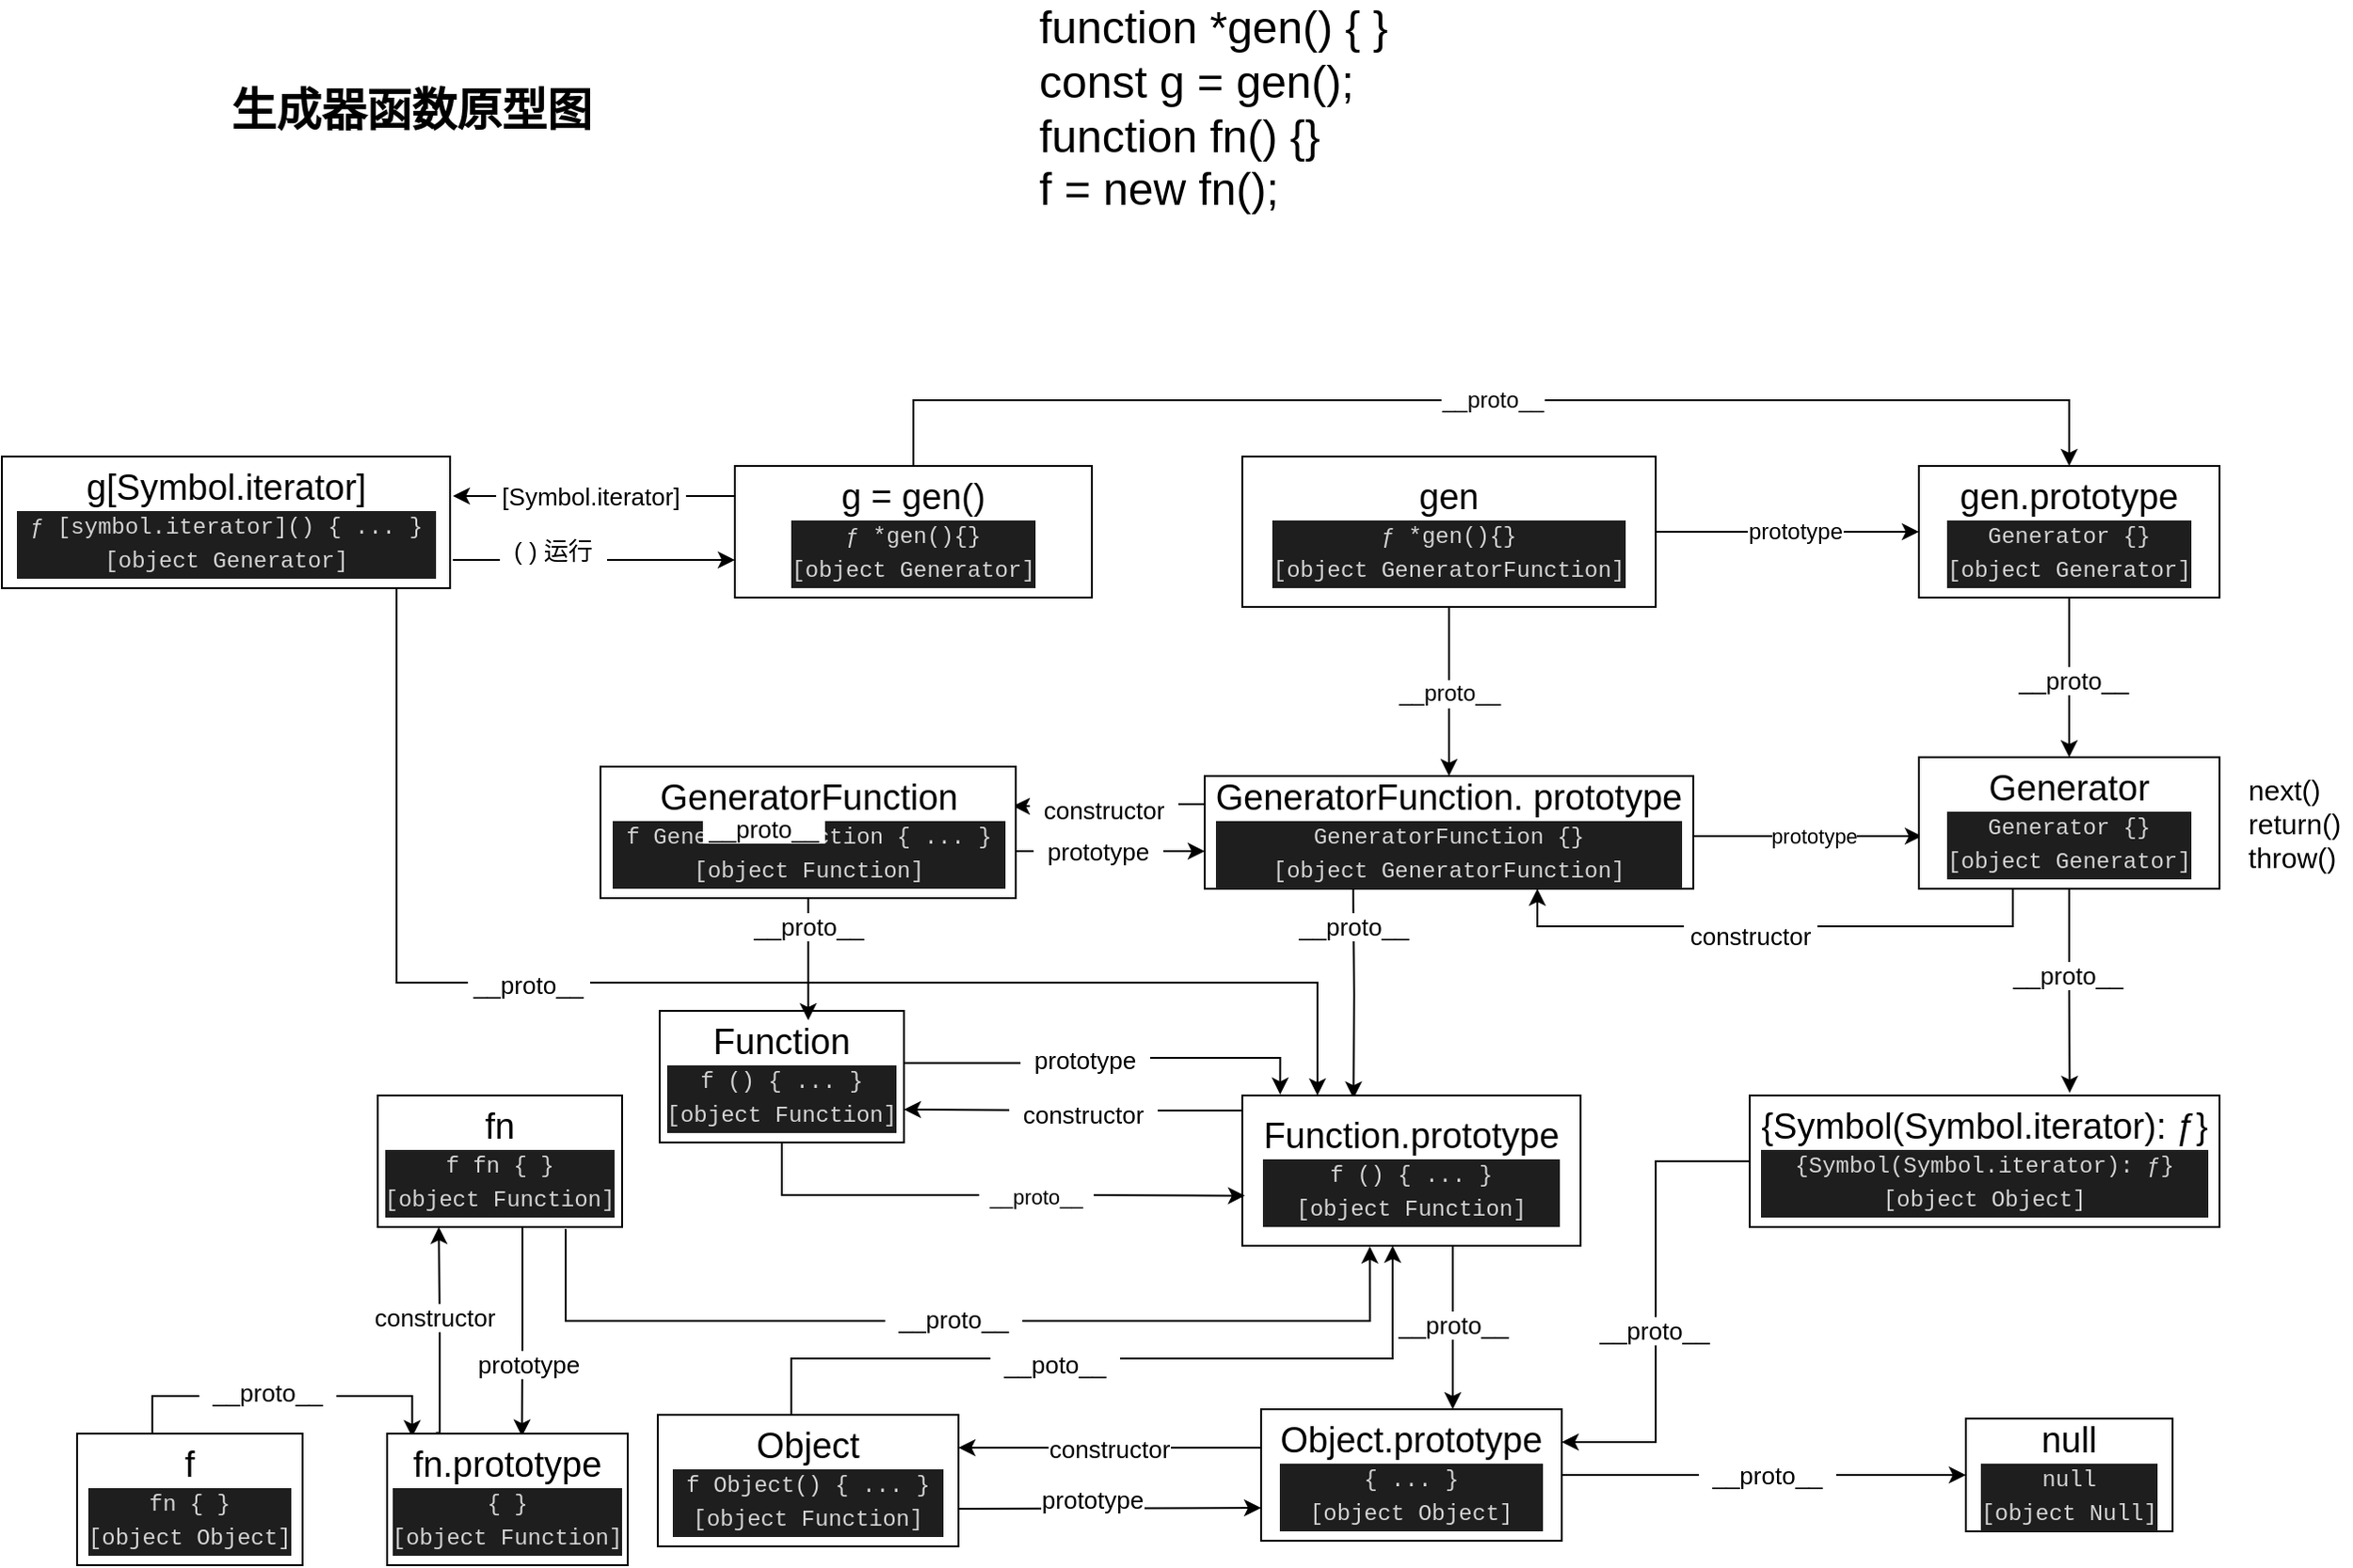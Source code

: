 <mxfile version="21.6.8" type="github">
  <diagram name="第 1 页" id="941iFahx69YeICXWEghH">
    <mxGraphModel dx="2602" dy="1068" grid="1" gridSize="10" guides="1" tooltips="1" connect="1" arrows="1" fold="1" page="1" pageScale="1" pageWidth="827" pageHeight="1169" math="0" shadow="0">
      <root>
        <mxCell id="0" />
        <mxCell id="1" parent="0" />
        <mxCell id="XWLTt_RECqJJCjPc9fA--6" style="edgeStyle=orthogonalEdgeStyle;rounded=0;orthogonalLoop=1;jettySize=auto;html=1;entryX=0;entryY=0.5;entryDx=0;entryDy=0;" parent="1" source="XWLTt_RECqJJCjPc9fA--1" target="XWLTt_RECqJJCjPc9fA--4" edge="1">
          <mxGeometry relative="1" as="geometry" />
        </mxCell>
        <mxCell id="XWLTt_RECqJJCjPc9fA--7" value="&lt;font style=&quot;font-size: 12px;&quot;&gt;prototype&lt;/font&gt;" style="edgeLabel;html=1;align=center;verticalAlign=middle;resizable=0;points=[];" parent="XWLTt_RECqJJCjPc9fA--6" vertex="1" connectable="0">
          <mxGeometry x="-0.137" relative="1" as="geometry">
            <mxPoint x="13" as="offset" />
          </mxGeometry>
        </mxCell>
        <mxCell id="XWLTt_RECqJJCjPc9fA--10" style="edgeStyle=orthogonalEdgeStyle;rounded=0;orthogonalLoop=1;jettySize=auto;html=1;" parent="1" source="XWLTt_RECqJJCjPc9fA--1" target="XWLTt_RECqJJCjPc9fA--9" edge="1">
          <mxGeometry relative="1" as="geometry" />
        </mxCell>
        <mxCell id="XWLTt_RECqJJCjPc9fA--11" value="&lt;font style=&quot;font-size: 12px;&quot;&gt;__proto__&lt;/font&gt;" style="edgeLabel;html=1;align=center;verticalAlign=middle;resizable=0;points=[];" parent="XWLTt_RECqJJCjPc9fA--10" vertex="1" connectable="0">
          <mxGeometry x="-0.273" y="-1" relative="1" as="geometry">
            <mxPoint x="1" y="13" as="offset" />
          </mxGeometry>
        </mxCell>
        <mxCell id="XWLTt_RECqJJCjPc9fA--1" value="&lt;font style=&quot;font-size: 19px;&quot;&gt;gen&lt;br&gt;&lt;div style=&quot;color: rgb(212, 212, 212); background-color: rgb(30, 30, 30); font-family: Menlo, Monaco, &amp;quot;Courier New&amp;quot;, monospace; font-size: 12px; line-height: 18px;&quot;&gt;ƒ *gen(){}&lt;/div&gt;&lt;/font&gt;&lt;div style=&quot;color: rgb(212, 212, 212); background-color: rgb(30, 30, 30); font-family: Menlo, Monaco, &amp;quot;Courier New&amp;quot;, monospace; line-height: 18px;&quot;&gt;&lt;font style=&quot;font-size: 12px;&quot;&gt;[object GeneratorFunction]&lt;/font&gt;&lt;/div&gt;" style="rounded=0;whiteSpace=wrap;html=1;" parent="1" vertex="1">
          <mxGeometry x="180" y="290" width="220" height="80" as="geometry" />
        </mxCell>
        <mxCell id="XWLTt_RECqJJCjPc9fA--67" style="edgeStyle=orthogonalEdgeStyle;rounded=0;orthogonalLoop=1;jettySize=auto;html=1;entryX=0.5;entryY=0;entryDx=0;entryDy=0;" parent="1" source="XWLTt_RECqJJCjPc9fA--4" target="XWLTt_RECqJJCjPc9fA--66" edge="1">
          <mxGeometry relative="1" as="geometry" />
        </mxCell>
        <mxCell id="XWLTt_RECqJJCjPc9fA--69" value="&lt;font style=&quot;font-size: 13px;&quot;&gt;__proto__&lt;/font&gt;" style="edgeLabel;html=1;align=center;verticalAlign=middle;resizable=0;points=[];" parent="XWLTt_RECqJJCjPc9fA--67" vertex="1" connectable="0">
          <mxGeometry x="0.022" y="2" relative="1" as="geometry">
            <mxPoint as="offset" />
          </mxGeometry>
        </mxCell>
        <mxCell id="XWLTt_RECqJJCjPc9fA--4" value="&lt;font style=&quot;font-size: 19px;&quot;&gt;gen.prototype&lt;br&gt;&lt;div style=&quot;color: rgb(212, 212, 212); background-color: rgb(30, 30, 30); font-family: Menlo, Monaco, &amp;quot;Courier New&amp;quot;, monospace; font-size: 12px; line-height: 18px;&quot;&gt;Generator&amp;nbsp;{}&lt;/div&gt;&lt;/font&gt;&lt;div style=&quot;color: rgb(212, 212, 212); background-color: rgb(30, 30, 30); font-family: Menlo, Monaco, &amp;quot;Courier New&amp;quot;, monospace; line-height: 18px;&quot;&gt;&lt;font style=&quot;font-size: 12px;&quot;&gt;[object Generator]&lt;/font&gt;&lt;/div&gt;" style="rounded=0;whiteSpace=wrap;html=1;" parent="1" vertex="1">
          <mxGeometry x="540" y="295" width="160" height="70" as="geometry" />
        </mxCell>
        <mxCell id="XWLTt_RECqJJCjPc9fA--51" style="edgeStyle=orthogonalEdgeStyle;rounded=0;orthogonalLoop=1;jettySize=auto;html=1;entryX=0.612;entryY=0.02;entryDx=0;entryDy=0;entryPerimeter=0;" parent="1" edge="1">
          <mxGeometry relative="1" as="geometry">
            <mxPoint x="239.0" y="520" as="sourcePoint" />
            <mxPoint x="239.16" y="631.6" as="targetPoint" />
          </mxGeometry>
        </mxCell>
        <mxCell id="XWLTt_RECqJJCjPc9fA--52" value="&lt;font style=&quot;font-size: 13px;&quot;&gt;__proto__&lt;/font&gt;" style="edgeLabel;html=1;align=center;verticalAlign=middle;resizable=0;points=[];" parent="XWLTt_RECqJJCjPc9fA--51" vertex="1" connectable="0">
          <mxGeometry x="-0.567" relative="1" as="geometry">
            <mxPoint y="-4" as="offset" />
          </mxGeometry>
        </mxCell>
        <mxCell id="XWLTt_RECqJJCjPc9fA--56" style="edgeStyle=orthogonalEdgeStyle;rounded=0;orthogonalLoop=1;jettySize=auto;html=1;exitX=0;exitY=0.25;exitDx=0;exitDy=0;" parent="1" source="XWLTt_RECqJJCjPc9fA--9" edge="1">
          <mxGeometry relative="1" as="geometry">
            <mxPoint x="184" y="476" as="sourcePoint" />
            <mxPoint x="58" y="476" as="targetPoint" />
          </mxGeometry>
        </mxCell>
        <mxCell id="XWLTt_RECqJJCjPc9fA--57" value="&lt;font style=&quot;font-size: 13px;&quot;&gt;&amp;nbsp; constructor&amp;nbsp;&amp;nbsp;&lt;/font&gt;" style="edgeLabel;html=1;align=center;verticalAlign=middle;resizable=0;points=[];" parent="XWLTt_RECqJJCjPc9fA--56" vertex="1" connectable="0">
          <mxGeometry x="0.074" y="1" relative="1" as="geometry">
            <mxPoint as="offset" />
          </mxGeometry>
        </mxCell>
        <mxCell id="XWLTt_RECqJJCjPc9fA--71" style="edgeStyle=orthogonalEdgeStyle;rounded=0;orthogonalLoop=1;jettySize=auto;html=1;entryX=0.01;entryY=0.6;entryDx=0;entryDy=0;entryPerimeter=0;" parent="1" source="XWLTt_RECqJJCjPc9fA--9" target="XWLTt_RECqJJCjPc9fA--66" edge="1">
          <mxGeometry relative="1" as="geometry">
            <mxPoint x="520" y="490" as="targetPoint" />
            <Array as="points">
              <mxPoint x="430" y="492" />
              <mxPoint x="430" y="492" />
            </Array>
          </mxGeometry>
        </mxCell>
        <mxCell id="XWLTt_RECqJJCjPc9fA--72" value="prototype" style="edgeLabel;html=1;align=center;verticalAlign=middle;resizable=0;points=[];" parent="XWLTt_RECqJJCjPc9fA--71" vertex="1" connectable="0">
          <mxGeometry x="0.044" relative="1" as="geometry">
            <mxPoint as="offset" />
          </mxGeometry>
        </mxCell>
        <mxCell id="XWLTt_RECqJJCjPc9fA--9" value="&lt;font style=&quot;font-size: 19px;&quot;&gt;GeneratorFunction.&amp;nbsp;prototype&lt;br&gt;&lt;div style=&quot;color: rgb(212, 212, 212); background-color: rgb(30, 30, 30); font-family: Menlo, Monaco, &amp;quot;Courier New&amp;quot;, monospace; font-size: 12px; line-height: 18px;&quot;&gt;&lt;div style=&quot;line-height: 18px;&quot;&gt;GeneratorFunction&amp;nbsp;{}&lt;/div&gt;&lt;/div&gt;&lt;/font&gt;&lt;div style=&quot;color: rgb(212, 212, 212); background-color: rgb(30, 30, 30); font-family: Menlo, Monaco, &amp;quot;Courier New&amp;quot;, monospace; line-height: 18px;&quot;&gt;&lt;font style=&quot;font-size: 12px;&quot;&gt;[object GeneratorFunction]&lt;/font&gt;&lt;/div&gt;" style="rounded=0;whiteSpace=wrap;html=1;" parent="1" vertex="1">
          <mxGeometry x="160" y="460" width="260" height="60" as="geometry" />
        </mxCell>
        <mxCell id="XWLTt_RECqJJCjPc9fA--13" value="&lt;font style=&quot;font-size: 12px;&quot;&gt;__proto__&lt;/font&gt;" style="edgeStyle=orthogonalEdgeStyle;rounded=0;orthogonalLoop=1;jettySize=auto;html=1;entryX=0.5;entryY=0;entryDx=0;entryDy=0;exitX=0.5;exitY=0;exitDx=0;exitDy=0;" parent="1" source="XWLTt_RECqJJCjPc9fA--12" target="XWLTt_RECqJJCjPc9fA--4" edge="1">
          <mxGeometry relative="1" as="geometry">
            <Array as="points">
              <mxPoint x="5" y="260" />
              <mxPoint x="620" y="260" />
            </Array>
          </mxGeometry>
        </mxCell>
        <mxCell id="sGgiayyM3UHPCmAd2KGd-4" style="edgeStyle=orthogonalEdgeStyle;rounded=0;orthogonalLoop=1;jettySize=auto;html=1;" edge="1" parent="1">
          <mxGeometry relative="1" as="geometry">
            <mxPoint x="-90" y="311" as="sourcePoint" />
            <mxPoint x="-240" y="311" as="targetPoint" />
          </mxGeometry>
        </mxCell>
        <mxCell id="sGgiayyM3UHPCmAd2KGd-5" value="&lt;font style=&quot;font-size: 13px;&quot;&gt;&amp;nbsp;[Symbol.iterator]&amp;nbsp;&lt;/font&gt;" style="edgeLabel;html=1;align=center;verticalAlign=middle;resizable=0;points=[];" vertex="1" connectable="0" parent="sGgiayyM3UHPCmAd2KGd-4">
          <mxGeometry x="0.3" y="-2" relative="1" as="geometry">
            <mxPoint x="20" y="2" as="offset" />
          </mxGeometry>
        </mxCell>
        <mxCell id="XWLTt_RECqJJCjPc9fA--12" value="&lt;font style=&quot;font-size: 19px;&quot;&gt;g = gen()&lt;br&gt;&lt;div style=&quot;color: rgb(212, 212, 212); background-color: rgb(30, 30, 30); font-family: Menlo, Monaco, &amp;quot;Courier New&amp;quot;, monospace; font-size: 12px; line-height: 18px;&quot;&gt;ƒ *gen(){}&lt;/div&gt;&lt;/font&gt;&lt;div style=&quot;color: rgb(212, 212, 212); background-color: rgb(30, 30, 30); font-family: Menlo, Monaco, &amp;quot;Courier New&amp;quot;, monospace; line-height: 18px;&quot;&gt;&lt;font style=&quot;font-size: 12px;&quot;&gt;[object &lt;/font&gt;Generator]&lt;/div&gt;" style="rounded=0;whiteSpace=wrap;html=1;" parent="1" vertex="1">
          <mxGeometry x="-90" y="295" width="190" height="70" as="geometry" />
        </mxCell>
        <mxCell id="XWLTt_RECqJJCjPc9fA--22" style="edgeStyle=orthogonalEdgeStyle;rounded=0;orthogonalLoop=1;jettySize=auto;html=1;entryX=0.5;entryY=0;entryDx=0;entryDy=0;" parent="1" edge="1">
          <mxGeometry relative="1" as="geometry">
            <mxPoint x="292" y="710.0" as="sourcePoint" />
            <mxPoint x="292" y="797" as="targetPoint" />
          </mxGeometry>
        </mxCell>
        <mxCell id="XWLTt_RECqJJCjPc9fA--23" value="&lt;font style=&quot;font-size: 13px;&quot;&gt;__proto__&lt;/font&gt;" style="edgeLabel;html=1;align=center;verticalAlign=middle;resizable=0;points=[];" parent="XWLTt_RECqJJCjPc9fA--22" vertex="1" connectable="0">
          <mxGeometry x="-0.27" y="-1" relative="1" as="geometry">
            <mxPoint x="1" y="10" as="offset" />
          </mxGeometry>
        </mxCell>
        <mxCell id="XWLTt_RECqJJCjPc9fA--27" style="edgeStyle=orthogonalEdgeStyle;rounded=0;orthogonalLoop=1;jettySize=auto;html=1;exitX=0;exitY=0.75;exitDx=0;exitDy=0;entryX=1;entryY=0.75;entryDx=0;entryDy=0;" parent="1" source="XWLTt_RECqJJCjPc9fA--17" target="XWLTt_RECqJJCjPc9fA--24" edge="1">
          <mxGeometry relative="1" as="geometry">
            <Array as="points">
              <mxPoint x="180" y="638" />
              <mxPoint x="90" y="638" />
            </Array>
          </mxGeometry>
        </mxCell>
        <mxCell id="XWLTt_RECqJJCjPc9fA--28" value="&lt;font style=&quot;font-size: 13px;&quot;&gt;&amp;nbsp; constructor&amp;nbsp;&amp;nbsp;&lt;/font&gt;" style="edgeLabel;html=1;align=center;verticalAlign=middle;resizable=0;points=[];" parent="XWLTt_RECqJJCjPc9fA--27" vertex="1" connectable="0">
          <mxGeometry x="0.185" y="2" relative="1" as="geometry">
            <mxPoint as="offset" />
          </mxGeometry>
        </mxCell>
        <mxCell id="XWLTt_RECqJJCjPc9fA--17" value="&lt;font style=&quot;font-size: 19px;&quot;&gt;Function.prototype&lt;br&gt;&lt;div style=&quot;color: rgb(212, 212, 212); background-color: rgb(30, 30, 30); font-family: Menlo, Monaco, &amp;quot;Courier New&amp;quot;, monospace; font-size: 12px; line-height: 18px;&quot;&gt;&lt;div style=&quot;line-height: 18px;&quot;&gt;f () { ... }&lt;/div&gt;&lt;/div&gt;&lt;/font&gt;&lt;div style=&quot;color: rgb(212, 212, 212); background-color: rgb(30, 30, 30); font-family: Menlo, Monaco, &amp;quot;Courier New&amp;quot;, monospace; line-height: 18px;&quot;&gt;&lt;font style=&quot;font-size: 12px;&quot;&gt;[object Function]&lt;/font&gt;&lt;/div&gt;" style="rounded=0;whiteSpace=wrap;html=1;" parent="1" vertex="1">
          <mxGeometry x="180" y="630" width="180" height="80" as="geometry" />
        </mxCell>
        <mxCell id="XWLTt_RECqJJCjPc9fA--20" style="edgeStyle=orthogonalEdgeStyle;rounded=0;orthogonalLoop=1;jettySize=auto;html=1;exitX=1;exitY=0.5;exitDx=0;exitDy=0;entryX=0;entryY=0.5;entryDx=0;entryDy=0;" parent="1" source="XWLTt_RECqJJCjPc9fA--18" target="XWLTt_RECqJJCjPc9fA--19" edge="1">
          <mxGeometry relative="1" as="geometry" />
        </mxCell>
        <mxCell id="XWLTt_RECqJJCjPc9fA--21" value="&lt;font style=&quot;font-size: 13px;&quot;&gt;&amp;nbsp; __proto__&amp;nbsp;&amp;nbsp;&lt;/font&gt;" style="edgeLabel;html=1;align=center;verticalAlign=middle;resizable=0;points=[];" parent="XWLTt_RECqJJCjPc9fA--20" vertex="1" connectable="0">
          <mxGeometry x="0.011" relative="1" as="geometry">
            <mxPoint as="offset" />
          </mxGeometry>
        </mxCell>
        <mxCell id="XWLTt_RECqJJCjPc9fA--44" style="edgeStyle=orthogonalEdgeStyle;rounded=0;orthogonalLoop=1;jettySize=auto;html=1;exitX=0;exitY=0.25;exitDx=0;exitDy=0;entryX=1;entryY=0.25;entryDx=0;entryDy=0;" parent="1" source="XWLTt_RECqJJCjPc9fA--18" target="XWLTt_RECqJJCjPc9fA--43" edge="1">
          <mxGeometry relative="1" as="geometry">
            <Array as="points">
              <mxPoint x="190" y="817" />
            </Array>
          </mxGeometry>
        </mxCell>
        <mxCell id="XWLTt_RECqJJCjPc9fA--45" value="&lt;font style=&quot;font-size: 13px;&quot;&gt;constructor&lt;/font&gt;" style="edgeLabel;html=1;align=center;verticalAlign=middle;resizable=0;points=[];" parent="XWLTt_RECqJJCjPc9fA--44" vertex="1" connectable="0">
          <mxGeometry x="-0.269" relative="1" as="geometry">
            <mxPoint x="-24" as="offset" />
          </mxGeometry>
        </mxCell>
        <mxCell id="XWLTt_RECqJJCjPc9fA--18" value="&lt;font style=&quot;font-size: 19px;&quot;&gt;Object.prototype&lt;br&gt;&lt;div style=&quot;color: rgb(212, 212, 212); background-color: rgb(30, 30, 30); font-family: Menlo, Monaco, &amp;quot;Courier New&amp;quot;, monospace; font-size: 12px; line-height: 18px;&quot;&gt;&lt;div style=&quot;line-height: 18px;&quot;&gt;{ ... }&lt;/div&gt;&lt;/div&gt;&lt;/font&gt;&lt;div style=&quot;color: rgb(212, 212, 212); background-color: rgb(30, 30, 30); font-family: Menlo, Monaco, &amp;quot;Courier New&amp;quot;, monospace; line-height: 18px;&quot;&gt;&lt;font style=&quot;font-size: 12px;&quot;&gt;[object Object]&lt;/font&gt;&lt;/div&gt;" style="rounded=0;whiteSpace=wrap;html=1;" parent="1" vertex="1">
          <mxGeometry x="190" y="797" width="160" height="70" as="geometry" />
        </mxCell>
        <mxCell id="XWLTt_RECqJJCjPc9fA--19" value="&lt;font style=&quot;font-size: 19px;&quot;&gt;null&lt;br&gt;&lt;div style=&quot;color: rgb(212, 212, 212); background-color: rgb(30, 30, 30); font-family: Menlo, Monaco, &amp;quot;Courier New&amp;quot;, monospace; font-size: 12px; line-height: 18px;&quot;&gt;&lt;div style=&quot;line-height: 18px;&quot;&gt;null&lt;br&gt;[object Null]&lt;br&gt;&lt;/div&gt;&lt;/div&gt;&lt;/font&gt;" style="rounded=0;whiteSpace=wrap;html=1;" parent="1" vertex="1">
          <mxGeometry x="565" y="802" width="110" height="60" as="geometry" />
        </mxCell>
        <mxCell id="XWLTt_RECqJJCjPc9fA--25" style="edgeStyle=orthogonalEdgeStyle;rounded=0;orthogonalLoop=1;jettySize=auto;html=1;exitX=1.002;exitY=0.397;exitDx=0;exitDy=0;exitPerimeter=0;entryX=0.112;entryY=-0.006;entryDx=0;entryDy=0;entryPerimeter=0;" parent="1" source="XWLTt_RECqJJCjPc9fA--24" target="XWLTt_RECqJJCjPc9fA--17" edge="1">
          <mxGeometry relative="1" as="geometry">
            <mxPoint x="20.0" y="659" as="sourcePoint" />
            <mxPoint x="200" y="613" as="targetPoint" />
          </mxGeometry>
        </mxCell>
        <mxCell id="XWLTt_RECqJJCjPc9fA--26" value="&lt;font style=&quot;font-size: 13px;&quot;&gt;&amp;nbsp; prototype&amp;nbsp;&amp;nbsp;&lt;/font&gt;" style="edgeLabel;html=1;align=center;verticalAlign=middle;resizable=0;points=[];" parent="XWLTt_RECqJJCjPc9fA--25" vertex="1" connectable="0">
          <mxGeometry x="-0.113" y="-1" relative="1" as="geometry">
            <mxPoint as="offset" />
          </mxGeometry>
        </mxCell>
        <mxCell id="XWLTt_RECqJJCjPc9fA--60" style="edgeStyle=orthogonalEdgeStyle;rounded=0;orthogonalLoop=1;jettySize=auto;html=1;entryX=0.008;entryY=0.667;entryDx=0;entryDy=0;entryPerimeter=0;" parent="1" source="XWLTt_RECqJJCjPc9fA--24" target="XWLTt_RECqJJCjPc9fA--17" edge="1">
          <mxGeometry relative="1" as="geometry">
            <Array as="points">
              <mxPoint x="-65" y="683" />
              <mxPoint x="90" y="683" />
            </Array>
          </mxGeometry>
        </mxCell>
        <mxCell id="XWLTt_RECqJJCjPc9fA--61" value="&amp;nbsp; __proto__&amp;nbsp;&amp;nbsp;" style="edgeLabel;html=1;align=center;verticalAlign=middle;resizable=0;points=[];" parent="XWLTt_RECqJJCjPc9fA--60" vertex="1" connectable="0">
          <mxGeometry x="0.03" y="-1" relative="1" as="geometry">
            <mxPoint x="21" as="offset" />
          </mxGeometry>
        </mxCell>
        <mxCell id="XWLTt_RECqJJCjPc9fA--24" value="&lt;font style=&quot;font-size: 19px;&quot;&gt;Function&lt;br&gt;&lt;div style=&quot;color: rgb(212, 212, 212); background-color: rgb(30, 30, 30); font-family: Menlo, Monaco, &amp;quot;Courier New&amp;quot;, monospace; font-size: 12px; line-height: 18px;&quot;&gt;&lt;div style=&quot;line-height: 18px;&quot;&gt;f () { ... }&lt;/div&gt;&lt;/div&gt;&lt;/font&gt;&lt;div style=&quot;color: rgb(212, 212, 212); background-color: rgb(30, 30, 30); font-family: Menlo, Monaco, &amp;quot;Courier New&amp;quot;, monospace; line-height: 18px;&quot;&gt;&lt;font style=&quot;font-size: 12px;&quot;&gt;[object Function]&lt;/font&gt;&lt;/div&gt;" style="rounded=0;whiteSpace=wrap;html=1;" parent="1" vertex="1">
          <mxGeometry x="-130" y="585" width="130" height="70" as="geometry" />
        </mxCell>
        <mxCell id="XWLTt_RECqJJCjPc9fA--39" style="edgeStyle=orthogonalEdgeStyle;rounded=0;orthogonalLoop=1;jettySize=auto;html=1;entryX=0.701;entryY=0.021;entryDx=0;entryDy=0;entryPerimeter=0;" parent="1" edge="1">
          <mxGeometry relative="1" as="geometry">
            <mxPoint x="-201.952" y="700" as="sourcePoint" />
            <mxPoint x="-203.272" y="811.47" as="targetPoint" />
            <Array as="points">
              <mxPoint x="-203" y="700" />
              <mxPoint x="-203" y="756" />
            </Array>
          </mxGeometry>
        </mxCell>
        <mxCell id="XWLTt_RECqJJCjPc9fA--40" value="&lt;font style=&quot;font-size: 13px;&quot;&gt;prototype&lt;/font&gt;" style="edgeLabel;html=1;align=center;verticalAlign=middle;resizable=0;points=[];" parent="XWLTt_RECqJJCjPc9fA--39" vertex="1" connectable="0">
          <mxGeometry x="0.305" y="-1" relative="1" as="geometry">
            <mxPoint x="4" as="offset" />
          </mxGeometry>
        </mxCell>
        <mxCell id="XWLTt_RECqJJCjPc9fA--41" style="edgeStyle=orthogonalEdgeStyle;rounded=0;orthogonalLoop=1;jettySize=auto;html=1;entryX=0.377;entryY=1.005;entryDx=0;entryDy=0;entryPerimeter=0;" parent="1" target="XWLTt_RECqJJCjPc9fA--17" edge="1">
          <mxGeometry relative="1" as="geometry">
            <mxPoint x="210" y="630" as="targetPoint" />
            <mxPoint x="-180" y="701" as="sourcePoint" />
            <Array as="points">
              <mxPoint x="-180" y="701" />
              <mxPoint x="-180" y="750" />
              <mxPoint x="248" y="750" />
            </Array>
          </mxGeometry>
        </mxCell>
        <mxCell id="XWLTt_RECqJJCjPc9fA--42" value="&lt;font style=&quot;font-size: 13px;&quot;&gt;&amp;nbsp; __proto__&amp;nbsp;&amp;nbsp;&lt;/font&gt;" style="edgeLabel;html=1;align=center;verticalAlign=middle;resizable=0;points=[];" parent="XWLTt_RECqJJCjPc9fA--41" vertex="1" connectable="0">
          <mxGeometry x="-0.012" y="1" relative="1" as="geometry">
            <mxPoint as="offset" />
          </mxGeometry>
        </mxCell>
        <mxCell id="XWLTt_RECqJJCjPc9fA--32" value="&lt;font style=&quot;font-size: 19px;&quot;&gt;fn&lt;br&gt;&lt;div style=&quot;color: rgb(212, 212, 212); background-color: rgb(30, 30, 30); font-family: Menlo, Monaco, &amp;quot;Courier New&amp;quot;, monospace; font-size: 12px; line-height: 18px;&quot;&gt;&lt;div style=&quot;line-height: 18px;&quot;&gt;f fn { }&lt;/div&gt;&lt;/div&gt;&lt;/font&gt;&lt;div style=&quot;color: rgb(212, 212, 212); background-color: rgb(30, 30, 30); font-family: Menlo, Monaco, &amp;quot;Courier New&amp;quot;, monospace; line-height: 18px;&quot;&gt;&lt;font style=&quot;font-size: 12px;&quot;&gt;[object Function]&lt;/font&gt;&lt;/div&gt;" style="rounded=0;whiteSpace=wrap;html=1;" parent="1" vertex="1">
          <mxGeometry x="-280" y="630" width="130" height="70" as="geometry" />
        </mxCell>
        <mxCell id="XWLTt_RECqJJCjPc9fA--35" style="edgeStyle=orthogonalEdgeStyle;rounded=0;orthogonalLoop=1;jettySize=auto;html=1;exitX=0.5;exitY=0;exitDx=0;exitDy=0;entryX=0.104;entryY=0.026;entryDx=0;entryDy=0;entryPerimeter=0;" parent="1" source="XWLTt_RECqJJCjPc9fA--33" target="XWLTt_RECqJJCjPc9fA--34" edge="1">
          <mxGeometry relative="1" as="geometry">
            <mxPoint x="-380" y="827.5" as="sourcePoint" />
            <Array as="points">
              <mxPoint x="-400" y="790" />
              <mxPoint x="-262" y="790" />
            </Array>
          </mxGeometry>
        </mxCell>
        <mxCell id="XWLTt_RECqJJCjPc9fA--36" value="&lt;font style=&quot;font-size: 13px;&quot;&gt;&amp;nbsp; __proto__&amp;nbsp;&amp;nbsp;&lt;/font&gt;" style="edgeLabel;html=1;align=center;verticalAlign=middle;resizable=0;points=[];" parent="XWLTt_RECqJJCjPc9fA--35" vertex="1" connectable="0">
          <mxGeometry x="-0.247" relative="1" as="geometry">
            <mxPoint x="25" y="-2" as="offset" />
          </mxGeometry>
        </mxCell>
        <mxCell id="XWLTt_RECqJJCjPc9fA--33" value="&lt;font style=&quot;font-size: 19px;&quot;&gt;f&lt;br&gt;&lt;div style=&quot;color: rgb(212, 212, 212); background-color: rgb(30, 30, 30); font-family: Menlo, Monaco, &amp;quot;Courier New&amp;quot;, monospace; font-size: 12px; line-height: 18px;&quot;&gt;&lt;div style=&quot;line-height: 18px;&quot;&gt;fn { }&lt;/div&gt;&lt;/div&gt;&lt;/font&gt;&lt;div style=&quot;color: rgb(212, 212, 212); background-color: rgb(30, 30, 30); font-family: Menlo, Monaco, &amp;quot;Courier New&amp;quot;, monospace; line-height: 18px;&quot;&gt;&lt;font style=&quot;font-size: 12px;&quot;&gt;[object Object]&lt;/font&gt;&lt;/div&gt;" style="rounded=0;whiteSpace=wrap;html=1;" parent="1" vertex="1">
          <mxGeometry x="-440" y="810" width="120" height="70" as="geometry" />
        </mxCell>
        <mxCell id="XWLTt_RECqJJCjPc9fA--37" style="edgeStyle=orthogonalEdgeStyle;rounded=0;orthogonalLoop=1;jettySize=auto;html=1;entryX=0.25;entryY=1;entryDx=0;entryDy=0;exitX=0.203;exitY=-0.006;exitDx=0;exitDy=0;exitPerimeter=0;" parent="1" source="XWLTt_RECqJJCjPc9fA--34" target="XWLTt_RECqJJCjPc9fA--32" edge="1">
          <mxGeometry relative="1" as="geometry">
            <mxPoint x="-247" y="800" as="sourcePoint" />
            <mxPoint x="-397" y="859" as="targetPoint" />
            <Array as="points">
              <mxPoint x="-247" y="810" />
              <mxPoint x="-247" y="755" />
            </Array>
          </mxGeometry>
        </mxCell>
        <mxCell id="XWLTt_RECqJJCjPc9fA--38" value="&lt;font style=&quot;font-size: 13px;&quot;&gt;&amp;nbsp; constructor&amp;nbsp;&amp;nbsp;&lt;/font&gt;" style="edgeLabel;html=1;align=center;verticalAlign=middle;resizable=0;points=[];" parent="XWLTt_RECqJJCjPc9fA--37" vertex="1" connectable="0">
          <mxGeometry x="0.136" y="2" relative="1" as="geometry">
            <mxPoint x="-1" y="-1" as="offset" />
          </mxGeometry>
        </mxCell>
        <mxCell id="XWLTt_RECqJJCjPc9fA--34" value="&lt;font style=&quot;font-size: 19px;&quot;&gt;fn.prototype&lt;br&gt;&lt;div style=&quot;color: rgb(212, 212, 212); background-color: rgb(30, 30, 30); font-family: Menlo, Monaco, &amp;quot;Courier New&amp;quot;, monospace; font-size: 12px; line-height: 18px;&quot;&gt;&lt;div style=&quot;line-height: 18px;&quot;&gt;{ }&lt;/div&gt;&lt;/div&gt;&lt;/font&gt;&lt;div style=&quot;color: rgb(212, 212, 212); background-color: rgb(30, 30, 30); font-family: Menlo, Monaco, &amp;quot;Courier New&amp;quot;, monospace; line-height: 18px;&quot;&gt;&lt;font style=&quot;font-size: 12px;&quot;&gt;[object Function]&lt;/font&gt;&lt;/div&gt;" style="rounded=0;whiteSpace=wrap;html=1;" parent="1" vertex="1">
          <mxGeometry x="-275" y="810" width="128" height="70" as="geometry" />
        </mxCell>
        <mxCell id="XWLTt_RECqJJCjPc9fA--46" style="edgeStyle=orthogonalEdgeStyle;rounded=0;orthogonalLoop=1;jettySize=auto;html=1;entryX=0;entryY=0.75;entryDx=0;entryDy=0;exitX=1;exitY=0.75;exitDx=0;exitDy=0;" parent="1" source="XWLTt_RECqJJCjPc9fA--43" target="XWLTt_RECqJJCjPc9fA--18" edge="1">
          <mxGeometry relative="1" as="geometry">
            <mxPoint x="170" y="950" as="sourcePoint" />
            <mxPoint x="298" y="860.0" as="targetPoint" />
            <Array as="points">
              <mxPoint x="20" y="850" />
              <mxPoint x="190" y="850" />
            </Array>
          </mxGeometry>
        </mxCell>
        <mxCell id="XWLTt_RECqJJCjPc9fA--47" value="&lt;font style=&quot;font-size: 13px;&quot;&gt;prototype&lt;/font&gt;" style="edgeLabel;html=1;align=center;verticalAlign=middle;resizable=0;points=[];" parent="XWLTt_RECqJJCjPc9fA--46" vertex="1" connectable="0">
          <mxGeometry x="-0.311" y="1" relative="1" as="geometry">
            <mxPoint x="29" y="-4" as="offset" />
          </mxGeometry>
        </mxCell>
        <mxCell id="XWLTt_RECqJJCjPc9fA--48" style="edgeStyle=orthogonalEdgeStyle;rounded=0;orthogonalLoop=1;jettySize=auto;html=1;" parent="1" source="XWLTt_RECqJJCjPc9fA--43" target="XWLTt_RECqJJCjPc9fA--17" edge="1">
          <mxGeometry relative="1" as="geometry">
            <mxPoint x="246" y="710" as="targetPoint" />
            <Array as="points">
              <mxPoint x="-60" y="770" />
              <mxPoint x="260" y="770" />
            </Array>
          </mxGeometry>
        </mxCell>
        <mxCell id="XWLTt_RECqJJCjPc9fA--49" value="&lt;font style=&quot;font-size: 13px;&quot;&gt;&amp;nbsp; __poto__&amp;nbsp;&amp;nbsp;&lt;/font&gt;" style="edgeLabel;html=1;align=center;verticalAlign=middle;resizable=0;points=[];" parent="XWLTt_RECqJJCjPc9fA--48" vertex="1" connectable="0">
          <mxGeometry x="-0.171" y="-3" relative="1" as="geometry">
            <mxPoint as="offset" />
          </mxGeometry>
        </mxCell>
        <mxCell id="XWLTt_RECqJJCjPc9fA--43" value="&lt;font style=&quot;font-size: 19px;&quot;&gt;Object&lt;br&gt;&lt;div style=&quot;color: rgb(212, 212, 212); background-color: rgb(30, 30, 30); font-family: Menlo, Monaco, &amp;quot;Courier New&amp;quot;, monospace; font-size: 12px; line-height: 18px;&quot;&gt;&lt;div style=&quot;line-height: 18px;&quot;&gt;&amp;nbsp;f Object() { ... }&amp;nbsp;&lt;/div&gt;&lt;/div&gt;&lt;/font&gt;&lt;div style=&quot;color: rgb(212, 212, 212); background-color: rgb(30, 30, 30); font-family: Menlo, Monaco, &amp;quot;Courier New&amp;quot;, monospace; line-height: 18px;&quot;&gt;&lt;font style=&quot;font-size: 12px;&quot;&gt;[object Function]&lt;/font&gt;&lt;/div&gt;" style="rounded=0;whiteSpace=wrap;html=1;" parent="1" vertex="1">
          <mxGeometry x="-131" y="800" width="160" height="70" as="geometry" />
        </mxCell>
        <mxCell id="XWLTt_RECqJJCjPc9fA--58" style="edgeStyle=orthogonalEdgeStyle;rounded=0;orthogonalLoop=1;jettySize=auto;html=1;" parent="1" edge="1">
          <mxGeometry relative="1" as="geometry">
            <mxPoint x="58.0" y="500" as="sourcePoint" />
            <mxPoint x="160" y="500" as="targetPoint" />
          </mxGeometry>
        </mxCell>
        <mxCell id="XWLTt_RECqJJCjPc9fA--59" value="&lt;font style=&quot;font-size: 13px;&quot;&gt;&amp;nbsp; prototype&amp;nbsp;&amp;nbsp;&lt;/font&gt;" style="edgeLabel;html=1;align=center;verticalAlign=middle;resizable=0;points=[];" parent="XWLTt_RECqJJCjPc9fA--58" vertex="1" connectable="0">
          <mxGeometry x="-0.124" relative="1" as="geometry">
            <mxPoint as="offset" />
          </mxGeometry>
        </mxCell>
        <mxCell id="XWLTt_RECqJJCjPc9fA--62" style="edgeStyle=orthogonalEdgeStyle;rounded=0;orthogonalLoop=1;jettySize=auto;html=1;entryX=0.608;entryY=0.071;entryDx=0;entryDy=0;entryPerimeter=0;" parent="1" source="XWLTt_RECqJJCjPc9fA--54" target="XWLTt_RECqJJCjPc9fA--24" edge="1">
          <mxGeometry relative="1" as="geometry" />
        </mxCell>
        <mxCell id="XWLTt_RECqJJCjPc9fA--63" value="&lt;font style=&quot;font-size: 13px;&quot;&gt;__proto__&lt;/font&gt;" style="edgeLabel;html=1;align=center;verticalAlign=middle;resizable=0;points=[];" parent="XWLTt_RECqJJCjPc9fA--62" vertex="1" connectable="0">
          <mxGeometry x="-0.023" y="2" relative="1" as="geometry">
            <mxPoint x="-2" y="-17" as="offset" />
          </mxGeometry>
        </mxCell>
        <mxCell id="XWLTt_RECqJJCjPc9fA--54" value="&lt;font style=&quot;font-size: 19px;&quot;&gt;GeneratorFunction&lt;br&gt;&lt;div style=&quot;color: rgb(212, 212, 212); background-color: rgb(30, 30, 30); font-family: Menlo, Monaco, &amp;quot;Courier New&amp;quot;, monospace; font-size: 12px; line-height: 18px;&quot;&gt;&lt;div style=&quot;line-height: 18px;&quot;&gt;&amp;nbsp;f GeneratorFunction&amp;nbsp;{ ... }&amp;nbsp;&lt;/div&gt;&lt;/div&gt;&lt;/font&gt;&lt;div style=&quot;color: rgb(212, 212, 212); background-color: rgb(30, 30, 30); font-family: Menlo, Monaco, &amp;quot;Courier New&amp;quot;, monospace; line-height: 18px;&quot;&gt;&lt;font style=&quot;font-size: 12px;&quot;&gt;[object Function]&lt;/font&gt;&lt;/div&gt;" style="rounded=0;whiteSpace=wrap;html=1;" parent="1" vertex="1">
          <mxGeometry x="-161.5" y="455" width="221" height="70" as="geometry" />
        </mxCell>
        <mxCell id="XWLTt_RECqJJCjPc9fA--73" style="edgeStyle=orthogonalEdgeStyle;rounded=0;orthogonalLoop=1;jettySize=auto;html=1;" parent="1" source="XWLTt_RECqJJCjPc9fA--66" edge="1">
          <mxGeometry relative="1" as="geometry">
            <mxPoint x="337" y="520" as="targetPoint" />
            <Array as="points">
              <mxPoint x="590" y="540" />
              <mxPoint x="337" y="540" />
            </Array>
          </mxGeometry>
        </mxCell>
        <mxCell id="XWLTt_RECqJJCjPc9fA--74" value="&lt;font style=&quot;font-size: 13px;&quot;&gt;&amp;nbsp;constructor&amp;nbsp;&lt;/font&gt;" style="edgeLabel;html=1;align=center;verticalAlign=middle;resizable=0;points=[];" parent="XWLTt_RECqJJCjPc9fA--73" vertex="1" connectable="0">
          <mxGeometry x="0.093" y="5" relative="1" as="geometry">
            <mxPoint as="offset" />
          </mxGeometry>
        </mxCell>
        <mxCell id="XWLTt_RECqJJCjPc9fA--76" style="edgeStyle=orthogonalEdgeStyle;rounded=0;orthogonalLoop=1;jettySize=auto;html=1;entryX=0.681;entryY=-0.02;entryDx=0;entryDy=0;entryPerimeter=0;" parent="1" source="XWLTt_RECqJJCjPc9fA--66" target="XWLTt_RECqJJCjPc9fA--75" edge="1">
          <mxGeometry relative="1" as="geometry">
            <mxPoint x="620" y="610.0" as="targetPoint" />
          </mxGeometry>
        </mxCell>
        <mxCell id="XWLTt_RECqJJCjPc9fA--77" value="&lt;font style=&quot;font-size: 13px;&quot;&gt;__proto__&lt;/font&gt;" style="edgeLabel;html=1;align=center;verticalAlign=middle;resizable=0;points=[];" parent="XWLTt_RECqJJCjPc9fA--76" vertex="1" connectable="0">
          <mxGeometry x="-0.153" y="-1" relative="1" as="geometry">
            <mxPoint as="offset" />
          </mxGeometry>
        </mxCell>
        <mxCell id="XWLTt_RECqJJCjPc9fA--66" value="&lt;font style=&quot;font-size: 19px;&quot;&gt;Generator&lt;br&gt;&lt;div style=&quot;color: rgb(212, 212, 212); background-color: rgb(30, 30, 30); font-family: Menlo, Monaco, &amp;quot;Courier New&amp;quot;, monospace; font-size: 12px; line-height: 18px;&quot;&gt;Generator&amp;nbsp;{}&lt;/div&gt;&lt;/font&gt;&lt;div style=&quot;color: rgb(212, 212, 212); background-color: rgb(30, 30, 30); font-family: Menlo, Monaco, &amp;quot;Courier New&amp;quot;, monospace; line-height: 18px;&quot;&gt;&lt;font style=&quot;font-size: 12px;&quot;&gt;[object Generator]&lt;/font&gt;&lt;/div&gt;" style="rounded=0;whiteSpace=wrap;html=1;" parent="1" vertex="1">
          <mxGeometry x="540" y="450" width="160" height="70" as="geometry" />
        </mxCell>
        <mxCell id="XWLTt_RECqJJCjPc9fA--78" style="edgeStyle=orthogonalEdgeStyle;rounded=0;orthogonalLoop=1;jettySize=auto;html=1;entryX=1;entryY=0.25;entryDx=0;entryDy=0;" parent="1" source="XWLTt_RECqJJCjPc9fA--75" target="XWLTt_RECqJJCjPc9fA--18" edge="1">
          <mxGeometry relative="1" as="geometry" />
        </mxCell>
        <mxCell id="XWLTt_RECqJJCjPc9fA--79" value="&lt;font style=&quot;font-size: 13px;&quot;&gt;__proto__&lt;/font&gt;" style="edgeLabel;html=1;align=center;verticalAlign=middle;resizable=0;points=[];" parent="XWLTt_RECqJJCjPc9fA--78" vertex="1" connectable="0">
          <mxGeometry x="0.121" y="-1" relative="1" as="geometry">
            <mxPoint as="offset" />
          </mxGeometry>
        </mxCell>
        <mxCell id="XWLTt_RECqJJCjPc9fA--75" value="&lt;font style=&quot;font-size: 19px;&quot;&gt;{Symbol(Symbol.iterator): ƒ}&lt;br&gt;&lt;div style=&quot;color: rgb(212, 212, 212); background-color: rgb(30, 30, 30); font-family: Menlo, Monaco, &amp;quot;Courier New&amp;quot;, monospace; font-size: 12px; line-height: 18px;&quot;&gt;{Symbol(Symbol.iterator): ƒ}&lt;/div&gt;&lt;/font&gt;&lt;div style=&quot;color: rgb(212, 212, 212); background-color: rgb(30, 30, 30); font-family: Menlo, Monaco, &amp;quot;Courier New&amp;quot;, monospace; line-height: 18px;&quot;&gt;&lt;font style=&quot;font-size: 12px;&quot;&gt;[object Object]&lt;/font&gt;&lt;/div&gt;" style="rounded=0;whiteSpace=wrap;html=1;" parent="1" vertex="1">
          <mxGeometry x="450" y="630" width="250" height="70" as="geometry" />
        </mxCell>
        <mxCell id="XWLTt_RECqJJCjPc9fA--84" value="&lt;div style=&quot;text-align: left; font-size: 15px;&quot;&gt;&lt;span style=&quot;background-color: initial;&quot;&gt;&lt;font style=&quot;font-size: 15px;&quot;&gt;next()&lt;/font&gt;&lt;/span&gt;&lt;/div&gt;&lt;div style=&quot;text-align: left; font-size: 15px;&quot;&gt;&lt;span style=&quot;background-color: initial;&quot;&gt;&lt;font style=&quot;font-size: 15px;&quot;&gt;return()&lt;/font&gt;&lt;/span&gt;&lt;/div&gt;&lt;div style=&quot;text-align: left; font-size: 15px;&quot;&gt;&lt;span style=&quot;background-color: initial;&quot;&gt;&lt;font style=&quot;font-size: 15px;&quot;&gt;throw()&lt;/font&gt;&lt;/span&gt;&lt;/div&gt;" style="text;html=1;strokeColor=none;fillColor=none;align=center;verticalAlign=middle;whiteSpace=wrap;rounded=0;" parent="1" vertex="1">
          <mxGeometry x="710" y="470" width="60" height="30" as="geometry" />
        </mxCell>
        <mxCell id="sGgiayyM3UHPCmAd2KGd-6" style="edgeStyle=orthogonalEdgeStyle;rounded=0;orthogonalLoop=1;jettySize=auto;html=1;entryX=0;entryY=0.5;entryDx=0;entryDy=0;" edge="1" parent="1">
          <mxGeometry relative="1" as="geometry">
            <mxPoint x="-240" y="345" as="sourcePoint" />
            <mxPoint x="-90" y="345" as="targetPoint" />
          </mxGeometry>
        </mxCell>
        <mxCell id="sGgiayyM3UHPCmAd2KGd-7" value="&lt;font style=&quot;font-size: 13px;&quot;&gt;&amp;nbsp; ( ) 运行&amp;nbsp;&amp;nbsp;&lt;/font&gt;" style="edgeLabel;html=1;align=center;verticalAlign=middle;resizable=0;points=[];" vertex="1" connectable="0" parent="sGgiayyM3UHPCmAd2KGd-6">
          <mxGeometry x="-0.295" y="5" relative="1" as="geometry">
            <mxPoint as="offset" />
          </mxGeometry>
        </mxCell>
        <mxCell id="sGgiayyM3UHPCmAd2KGd-8" style="edgeStyle=orthogonalEdgeStyle;rounded=0;orthogonalLoop=1;jettySize=auto;html=1;" edge="1" parent="1" source="sGgiayyM3UHPCmAd2KGd-3">
          <mxGeometry relative="1" as="geometry">
            <mxPoint x="220" y="630" as="targetPoint" />
            <Array as="points">
              <mxPoint x="-270" y="570" />
              <mxPoint x="220" y="570" />
            </Array>
          </mxGeometry>
        </mxCell>
        <mxCell id="sGgiayyM3UHPCmAd2KGd-9" value="&lt;font style=&quot;font-size: 13px;&quot;&gt;&amp;nbsp;__proto__&amp;nbsp;&lt;/font&gt;" style="edgeLabel;html=1;align=center;verticalAlign=middle;resizable=0;points=[];" vertex="1" connectable="0" parent="sGgiayyM3UHPCmAd2KGd-8">
          <mxGeometry x="0.142" y="-2" relative="1" as="geometry">
            <mxPoint x="-29" y="-84" as="offset" />
          </mxGeometry>
        </mxCell>
        <mxCell id="sGgiayyM3UHPCmAd2KGd-12" value="&amp;nbsp;&lt;font style=&quot;font-size: 13px;&quot;&gt;__proto__&amp;nbsp;&lt;/font&gt;" style="edgeLabel;html=1;align=center;verticalAlign=middle;resizable=0;points=[];" vertex="1" connectable="0" parent="sGgiayyM3UHPCmAd2KGd-8">
          <mxGeometry x="-0.351" y="-1" relative="1" as="geometry">
            <mxPoint x="33" as="offset" />
          </mxGeometry>
        </mxCell>
        <mxCell id="sGgiayyM3UHPCmAd2KGd-3" value="&lt;font style=&quot;font-size: 19px;&quot;&gt;g[Symbol.iterator]&lt;br&gt;&lt;div style=&quot;color: rgb(212, 212, 212); background-color: rgb(30, 30, 30); font-family: Menlo, Monaco, &amp;quot;Courier New&amp;quot;, monospace; font-size: 12px; line-height: 18px;&quot;&gt;&amp;nbsp;ƒ [symbol.iterator]() { ... }&amp;nbsp;&lt;/div&gt;&lt;/font&gt;&lt;div style=&quot;color: rgb(212, 212, 212); background-color: rgb(30, 30, 30); font-family: Menlo, Monaco, &amp;quot;Courier New&amp;quot;, monospace; line-height: 18px;&quot;&gt;&lt;font style=&quot;font-size: 12px;&quot;&gt;[object &lt;/font&gt;Generator]&lt;/div&gt;" style="rounded=0;whiteSpace=wrap;html=1;" vertex="1" parent="1">
          <mxGeometry x="-480" y="290" width="238.5" height="70" as="geometry" />
        </mxCell>
        <mxCell id="sGgiayyM3UHPCmAd2KGd-13" value="&lt;font style=&quot;font-size: 24px;&quot;&gt;function *gen() { }&lt;br style=&quot;border-color: var(--border-color);&quot;&gt;&lt;span style=&quot;&quot;&gt;const g = gen();&lt;/span&gt;&lt;br style=&quot;border-color: var(--border-color);&quot;&gt;&lt;span style=&quot;&quot;&gt;function fn() {}&lt;/span&gt;&lt;br style=&quot;border-color: var(--border-color);&quot;&gt;&lt;span style=&quot;&quot;&gt;f = new fn();&lt;/span&gt;&lt;/font&gt;" style="text;html=1;strokeColor=none;fillColor=none;align=left;verticalAlign=middle;whiteSpace=wrap;rounded=0;" vertex="1" parent="1">
          <mxGeometry x="70" y="50" width="330" height="110" as="geometry" />
        </mxCell>
        <mxCell id="sGgiayyM3UHPCmAd2KGd-14" value="&lt;h1 style=&quot;border-color: var(--border-color);&quot;&gt;生成器函数原型图&lt;/h1&gt;&lt;div style=&quot;border-color: var(--border-color); font-size: 23px;&quot;&gt;&lt;br style=&quot;border-color: var(--border-color); text-align: left;&quot;&gt;&lt;/div&gt;" style="text;html=1;strokeColor=none;fillColor=none;align=center;verticalAlign=middle;whiteSpace=wrap;rounded=0;" vertex="1" parent="1">
          <mxGeometry x="-377" y="90" width="230" height="60" as="geometry" />
        </mxCell>
      </root>
    </mxGraphModel>
  </diagram>
</mxfile>
